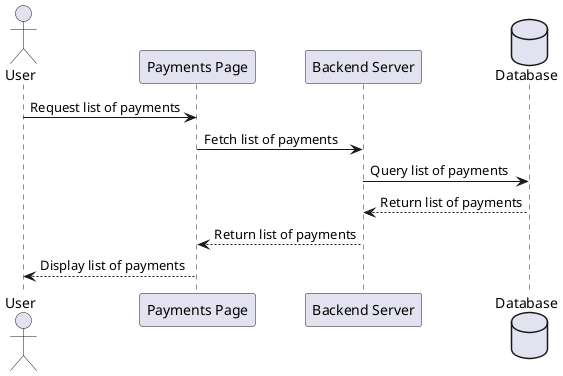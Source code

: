@startuml
actor User
participant "Payments Page" as PaymentsPage
participant "Backend Server" as BackendServer
database Database

User -> PaymentsPage: Request list of payments
PaymentsPage -> BackendServer: Fetch list of payments
BackendServer -> Database: Query list of payments
Database --> BackendServer: Return list of payments
BackendServer --> PaymentsPage: Return list of payments
PaymentsPage --> User: Display list of payments
@enduml
